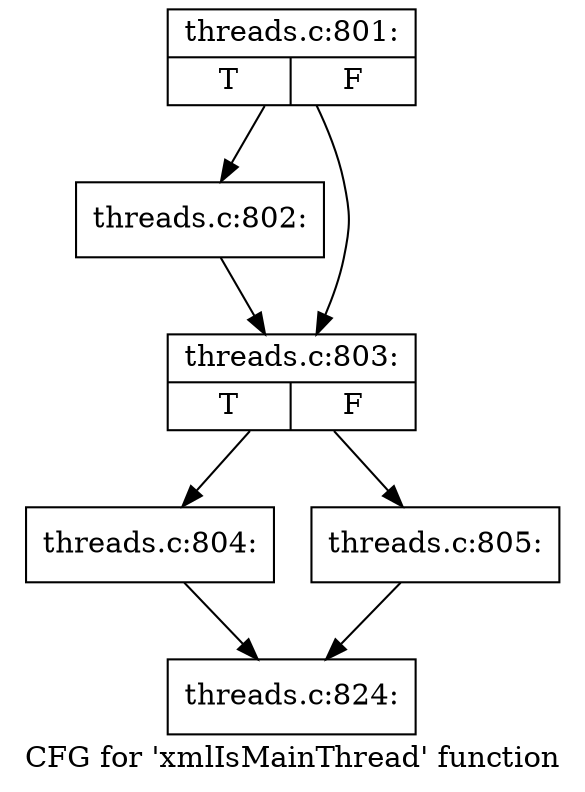 digraph "CFG for 'xmlIsMainThread' function" {
	label="CFG for 'xmlIsMainThread' function";

	Node0x471b6d0 [shape=record,label="{threads.c:801:|{<s0>T|<s1>F}}"];
	Node0x471b6d0 -> Node0x471bad0;
	Node0x471b6d0 -> Node0x4758b20;
	Node0x471bad0 [shape=record,label="{threads.c:802:}"];
	Node0x471bad0 -> Node0x4758b20;
	Node0x4758b20 [shape=record,label="{threads.c:803:|{<s0>T|<s1>F}}"];
	Node0x4758b20 -> Node0x4758ec0;
	Node0x4758b20 -> Node0x4758c50;
	Node0x4758ec0 [shape=record,label="{threads.c:804:}"];
	Node0x4758ec0 -> Node0x4756530;
	Node0x4758c50 [shape=record,label="{threads.c:805:}"];
	Node0x4758c50 -> Node0x4756530;
	Node0x4756530 [shape=record,label="{threads.c:824:}"];
}

